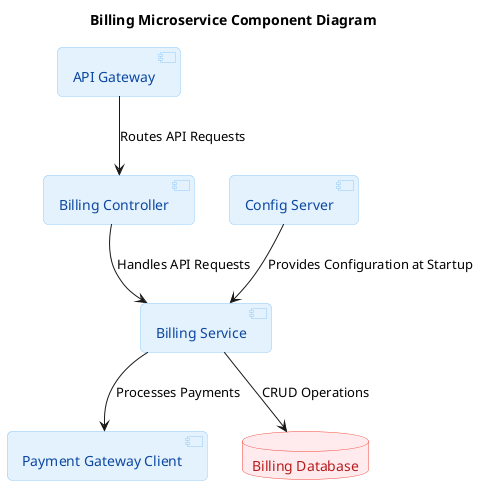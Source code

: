 @startuml
title Billing Microservice Component Diagram

' Style des composants
skinparam component {
BackgroundColor #E3F2FD
BorderColor #90CAF9
FontColor #0D47A1
RoundCorner 10
}

' Style des bases de données
skinparam database {
BackgroundColor #FFEBEE
BorderColor #F44336
FontColor #B71C1C
RoundCorner 10
}

' Style des flèches pour les rendre plus droites
skinparam arrow {
linetype ortho
}

' Définition des composants externes (pour le contexte)
component "API Gateway" as gateway
component "Config Server" as configServer

' Définition des composants principaux du service Billing
component "Billing Controller" as billingController
component "Billing Service" as billingService
component "Payment Gateway Client" as paymentGatewayClient

' Base de données associée
database "Billing Database" as billingdb

' Relations avec les composants externes
gateway --> billingController : Routes API Requests
configServer --> billingService : Provides Configuration at Startup

' Relations entre les composants internes
billingController --> billingService : Handles API Requests
billingService --> billingdb : CRUD Operations
billingService --> paymentGatewayClient : Processes Payments

@enduml